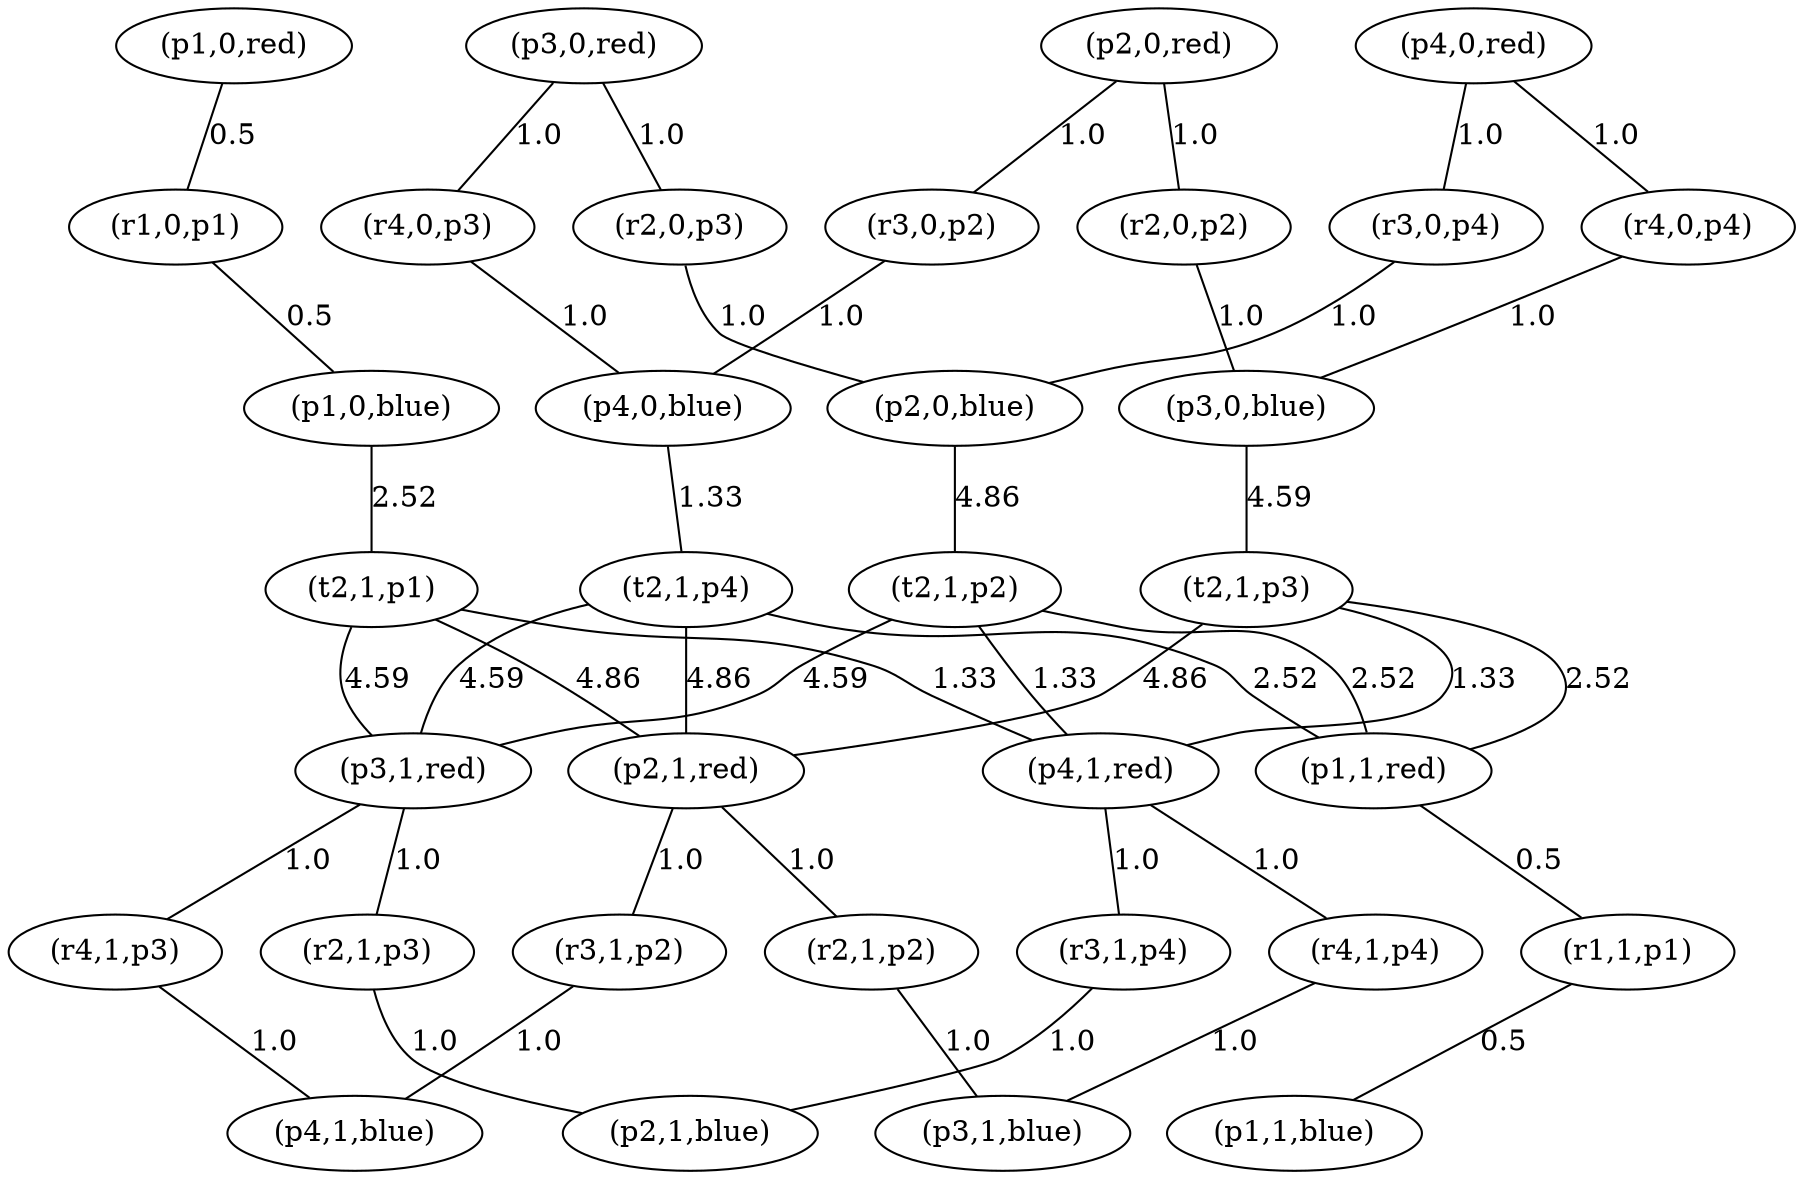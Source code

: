 strict graph {
	graph [bb="0,0,0,0"];
	node [label="\N"];
	"(r1,0,p1)"	 [pos="-450.000000,-75.000000)"];
	"(p1,0,blue)"	 [pos="-225.000000,-150.000000)"];
	"(r1,0,p1)" -- "(p1,0,blue)"	 [label=0.5,
		weight=0.5];
	"(r1,1,p1)"	 [pos="-450.000000,-375.000000)"];
	"(p1,1,blue)"	 [pos="-225.000000,-450.000000)"];
	"(r1,1,p1)" -- "(p1,1,blue)"	 [label=0.5,
		weight=0.5];
	"(r2,0,p2)"	 [pos="-300.000000,-75.000000)"];
	"(p3,0,blue)"	 [pos="75.000000,-150.000000)"];
	"(r2,0,p2)" -- "(p3,0,blue)"	 [label=1.0,
		weight=1.0];
	"(r2,0,p3)"	 [pos="-150.000000,-75.000000)"];
	"(p2,0,blue)"	 [pos="-75.000000,-150.000000)"];
	"(r2,0,p3)" -- "(p2,0,blue)"	 [label=1.0,
		weight=1.0];
	"(r2,1,p2)"	 [pos="-300.000000,-375.000000)"];
	"(p3,1,blue)"	 [pos="75.000000,-450.000000)"];
	"(r2,1,p2)" -- "(p3,1,blue)"	 [label=1.0,
		weight=1.0];
	"(r2,1,p3)"	 [pos="-150.000000,-375.000000)"];
	"(p2,1,blue)"	 [pos="-75.000000,-450.000000)"];
	"(r2,1,p3)" -- "(p2,1,blue)"	 [label=1.0,
		weight=1.0];
	"(r3,0,p2)"	 [pos="0.000000,-75.000000)"];
	"(p4,0,blue)"	 [pos="225.000000,-150.000000)"];
	"(r3,0,p2)" -- "(p4,0,blue)"	 [label=1.0,
		weight=1.0];
	"(r3,0,p4)"	 [pos="150.000000,-75.000000)"];
	"(r3,0,p4)" -- "(p2,0,blue)"	 [label=1.0,
		weight=1.0];
	"(r3,1,p2)"	 [pos="0.000000,-375.000000)"];
	"(p4,1,blue)"	 [pos="225.000000,-450.000000)"];
	"(r3,1,p2)" -- "(p4,1,blue)"	 [label=1.0,
		weight=1.0];
	"(r3,1,p4)"	 [pos="150.000000,-375.000000)"];
	"(r3,1,p4)" -- "(p2,1,blue)"	 [label=1.0,
		weight=1.0];
	"(r4,0,p3)"	 [pos="300.000000,-75.000000)"];
	"(r4,0,p3)" -- "(p4,0,blue)"	 [label=1.0,
		weight=1.0];
	"(r4,0,p4)"	 [pos="450.000000,-75.000000)"];
	"(r4,0,p4)" -- "(p3,0,blue)"	 [label=1.0,
		weight=1.0];
	"(r4,1,p3)"	 [pos="300.000000,-375.000000)"];
	"(r4,1,p3)" -- "(p4,1,blue)"	 [label=1.0,
		weight=1.0];
	"(r4,1,p4)"	 [pos="450.000000,-375.000000)"];
	"(r4,1,p4)" -- "(p3,1,blue)"	 [label=1.0,
		weight=1.0];
	"(p1,0,red)"	 [pos="-225.000000,0.000000)"];
	"(p1,0,red)" -- "(r1,0,p1)"	 [label=0.5,
		weight=0.5];
	"(p1,1,red)"	 [pos="-225.000000,-300.000000)"];
	"(p1,1,red)" -- "(r1,1,p1)"	 [label=0.5,
		weight=0.5];
	"(p2,0,red)"	 [pos="-75.000000,0.000000)"];
	"(p2,0,red)" -- "(r2,0,p2)"	 [label=1.0,
		weight=1.0];
	"(p2,0,red)" -- "(r3,0,p2)"	 [label=1.0,
		weight=1.0];
	"(p2,1,red)"	 [pos="-75.000000,-300.000000)"];
	"(p2,1,red)" -- "(r2,1,p2)"	 [label=1.0,
		weight=1.0];
	"(p2,1,red)" -- "(r3,1,p2)"	 [label=1.0,
		weight=1.0];
	"(p3,0,red)"	 [pos="75.000000,0.000000)"];
	"(p3,0,red)" -- "(r2,0,p3)"	 [label=1.0,
		weight=1.0];
	"(p3,0,red)" -- "(r4,0,p3)"	 [label=1.0,
		weight=1.0];
	"(p3,1,red)"	 [pos="75.000000,-300.000000)"];
	"(p3,1,red)" -- "(r2,1,p3)"	 [label=1.0,
		weight=1.0];
	"(p3,1,red)" -- "(r4,1,p3)"	 [label=1.0,
		weight=1.0];
	"(p4,0,red)"	 [pos="225.000000,0.000000)"];
	"(p4,0,red)" -- "(r3,0,p4)"	 [label=1.0,
		weight=1.0];
	"(p4,0,red)" -- "(r4,0,p4)"	 [label=1.0,
		weight=1.0];
	"(p4,1,red)"	 [pos="225.000000,-300.000000)"];
	"(p4,1,red)" -- "(r3,1,p4)"	 [label=1.0,
		weight=1.0];
	"(p4,1,red)" -- "(r4,1,p4)"	 [label=1.0,
		weight=1.0];
	"(t2,1,p1)"	 [pos="-225.000000,-225.000000)"];
	"(p1,0,blue)" -- "(t2,1,p1)"	 [label=2.52,
		weight=2.52002048492];
	"(t2,1,p2)"	 [pos="-75.000000,-225.000000)"];
	"(p2,0,blue)" -- "(t2,1,p2)"	 [label=4.86,
		weight=4.86245965958];
	"(t2,1,p3)"	 [pos="75.000000,-225.000000)"];
	"(p3,0,blue)" -- "(t2,1,p3)"	 [label=4.59,
		weight=4.5888171196];
	"(t2,1,p4)"	 [pos="225.000000,-225.000000)"];
	"(p4,0,blue)" -- "(t2,1,p4)"	 [label=1.33,
		weight=1.32731926441];
	"(t2,1,p1)" -- "(p2,1,red)"	 [label=4.86,
		weight=4.86245965958];
	"(t2,1,p1)" -- "(p3,1,red)"	 [label=4.59,
		weight=4.5888171196];
	"(t2,1,p1)" -- "(p4,1,red)"	 [label=1.33,
		weight=1.32731926441];
	"(t2,1,p2)" -- "(p1,1,red)"	 [label=2.52,
		weight=2.52002024651];
	"(t2,1,p2)" -- "(p3,1,red)"	 [label=4.59,
		weight=4.5888171196];
	"(t2,1,p2)" -- "(p4,1,red)"	 [label=1.33,
		weight=1.32731926441];
	"(t2,1,p3)" -- "(p1,1,red)"	 [label=2.52,
		weight=2.52002024651];
	"(t2,1,p3)" -- "(p2,1,red)"	 [label=4.86,
		weight=4.86245965958];
	"(t2,1,p3)" -- "(p4,1,red)"	 [label=1.33,
		weight=1.32731926441];
	"(t2,1,p4)" -- "(p1,1,red)"	 [label=2.52,
		weight=2.52002024651];
	"(t2,1,p4)" -- "(p2,1,red)"	 [label=4.86,
		weight=4.86245965958];
	"(t2,1,p4)" -- "(p3,1,red)"	 [label=4.59,
		weight=4.5888171196];
}
